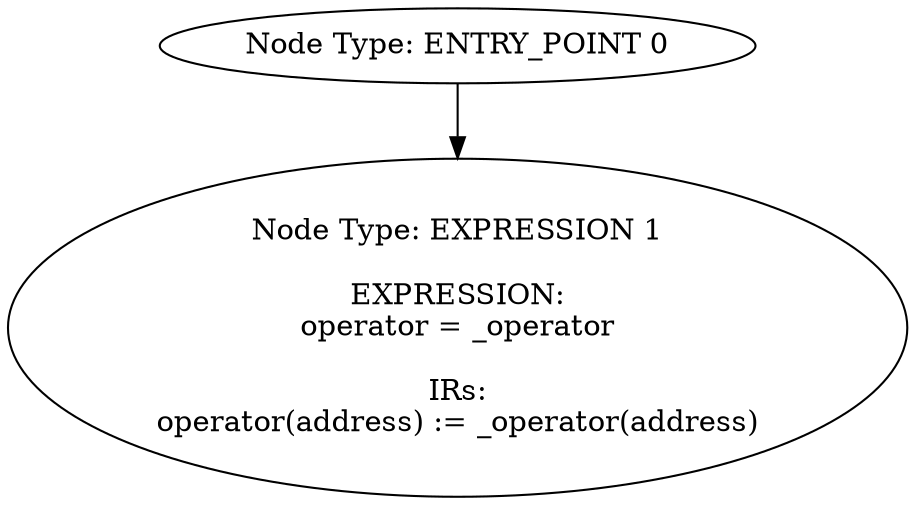 digraph{
0[label="Node Type: ENTRY_POINT 0
"];
0->1;
1[label="Node Type: EXPRESSION 1

EXPRESSION:
operator = _operator

IRs:
operator(address) := _operator(address)"];
}
